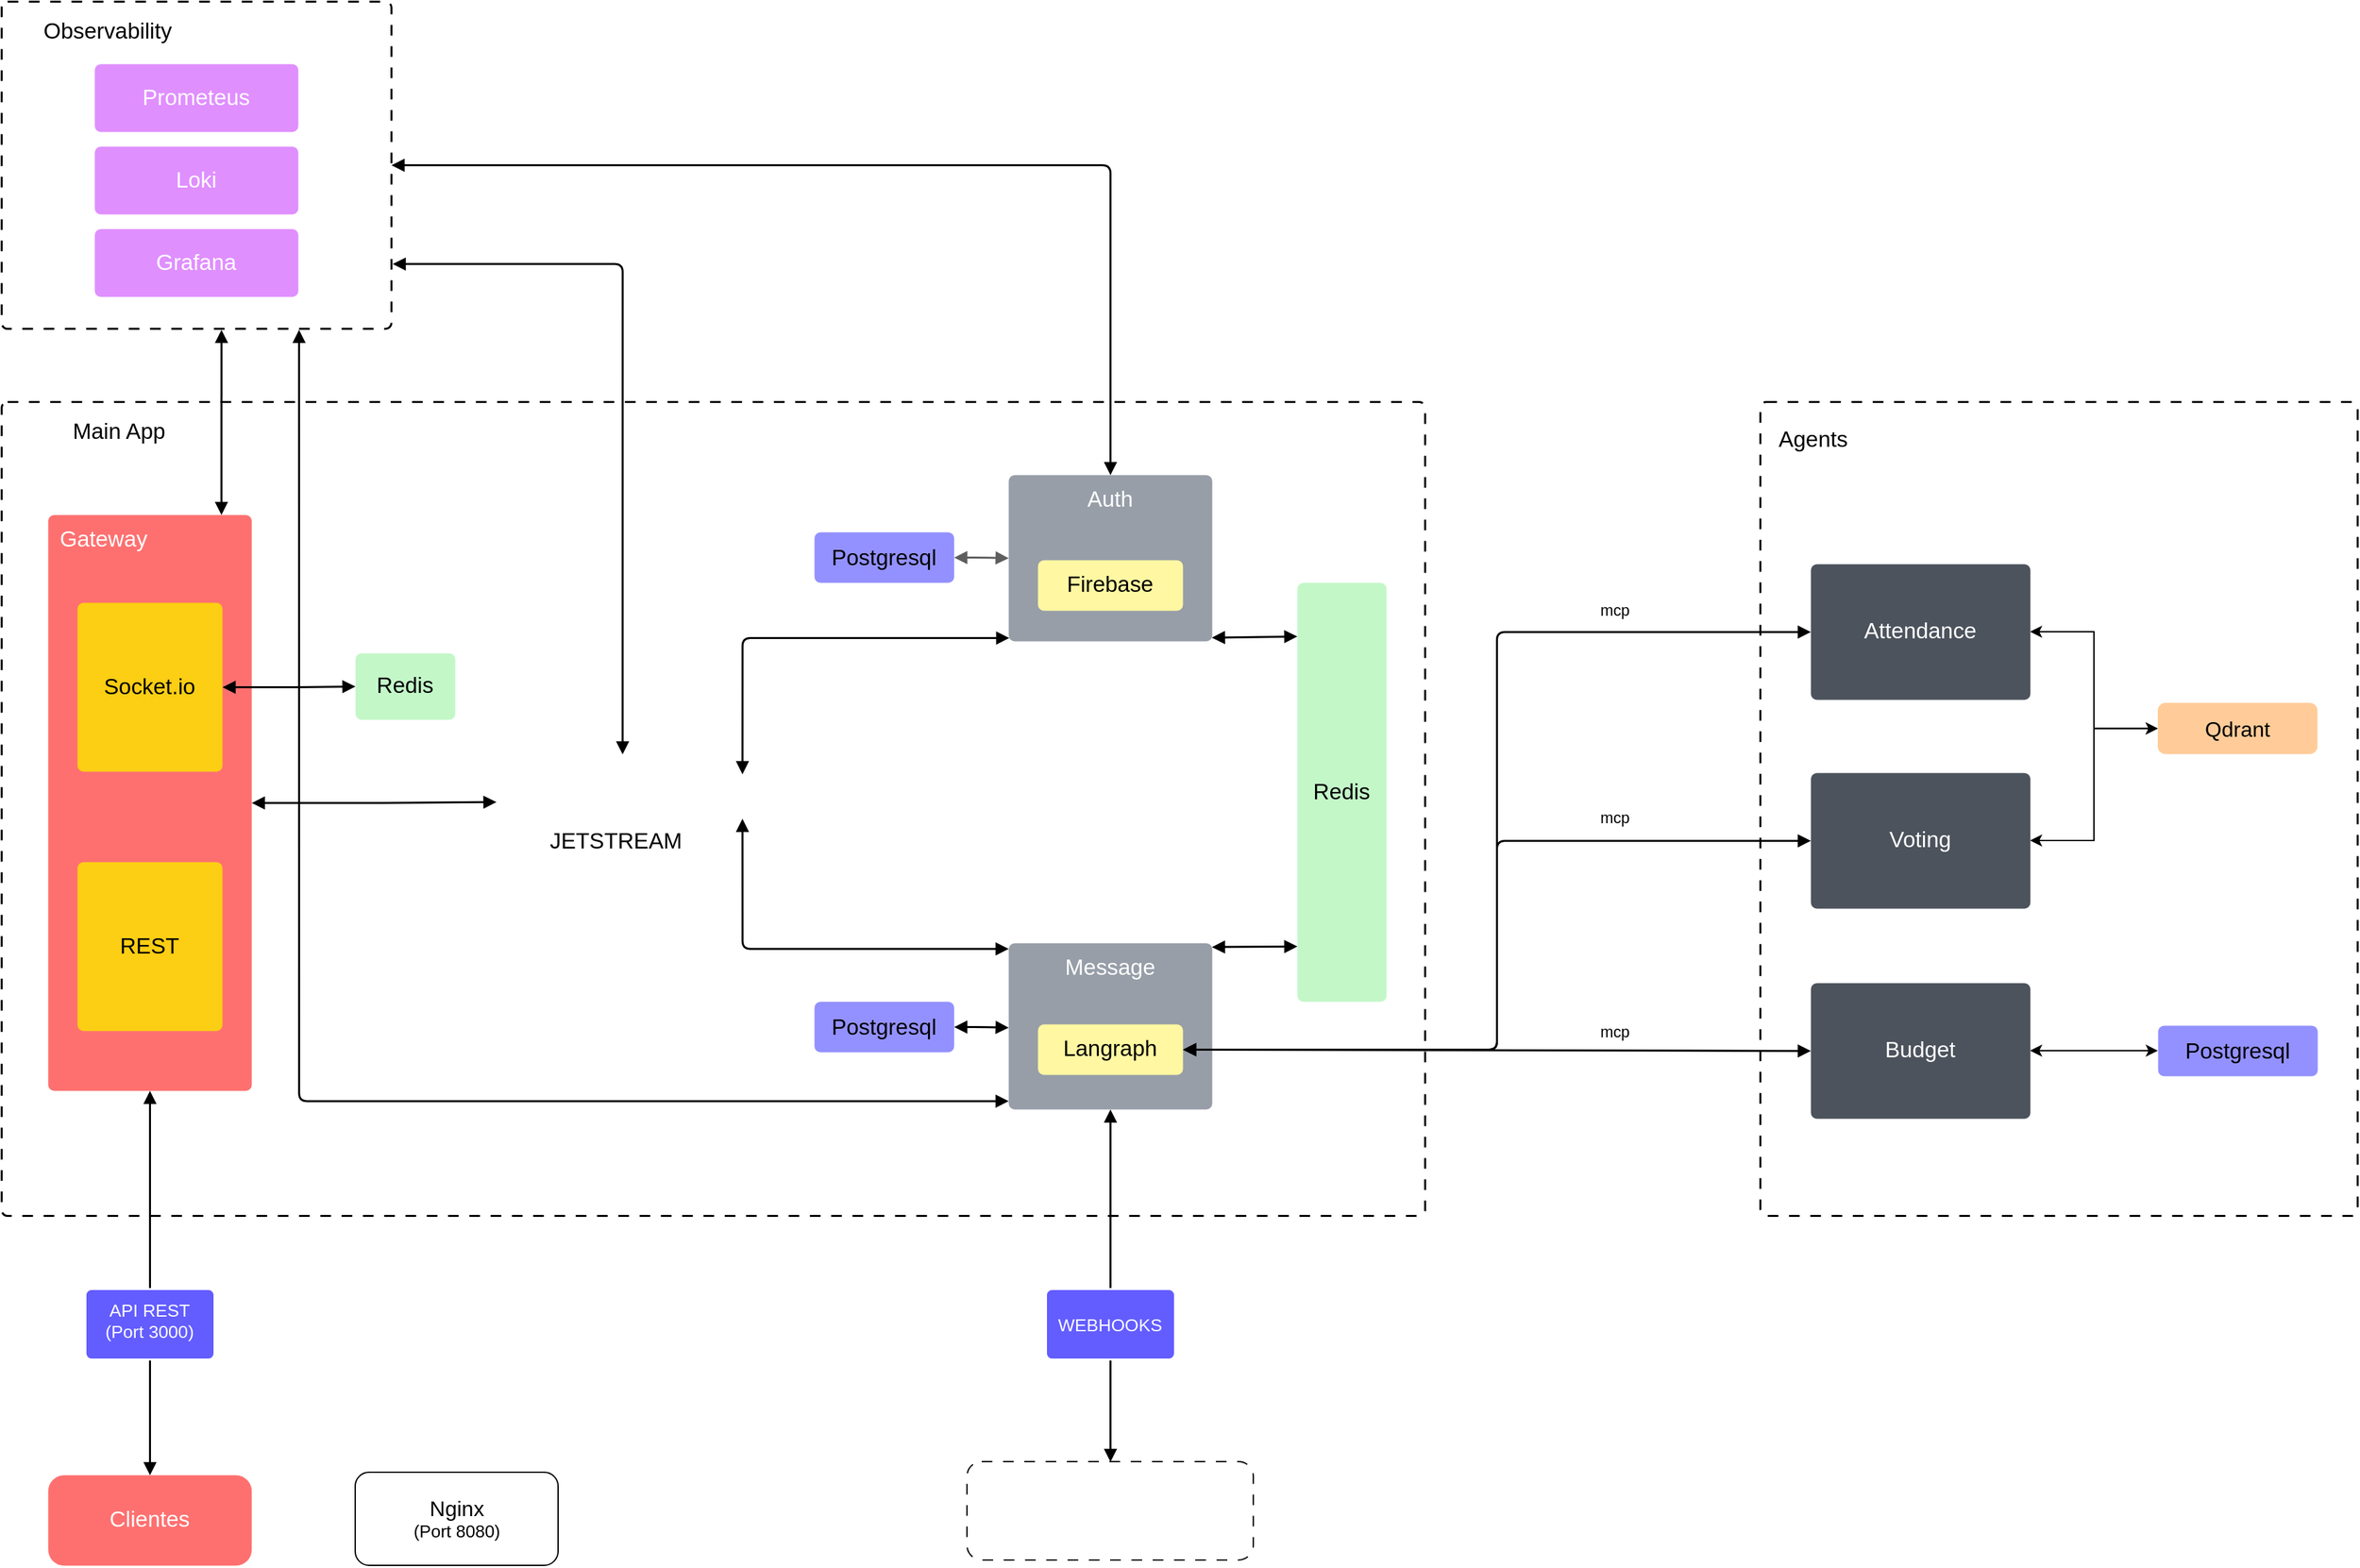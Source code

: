 <mxfile version="27.1.1">
  <diagram name="Página-1" id="Vq99Ms_KkJOUKtjacHWf">
    <mxGraphModel dx="2678" dy="2484" grid="1" gridSize="10" guides="1" tooltips="1" connect="1" arrows="1" fold="1" page="1" pageScale="1" pageWidth="827" pageHeight="1169" math="0" shadow="0">
      <root>
        <mxCell id="0" />
        <mxCell id="1" parent="0" />
        <mxCell id="NRNRq8OHyKzjC0IbYxwc-1" value="" style="rounded=1;whiteSpace=wrap;html=1;fillColor=none;dashed=1;dashPattern=8 8;" parent="1" vertex="1">
          <mxGeometry x="84.87" y="910" width="215.25" height="74" as="geometry" />
        </mxCell>
        <mxCell id="nUzkdtZB0xW63iCa-Nw7-1" value="" style="html=1;overflow=block;blockSpacing=1;whiteSpace=wrap;fontSize=13;spacing=3.8;strokeOpacity=100;fillOpacity=100;rounded=1;absoluteArcSize=1;arcSize=9;fillColor=none;dashed=1;fixDash=1;dashPattern=8 8;strokeWidth=1.5;lucidId=JnLc.ZpfNVHS;container=1;collapsible=0;strokeColor=default;fontStyle=0" parent="1" vertex="1">
          <mxGeometry x="-641" y="113" width="1070" height="612" as="geometry" />
        </mxCell>
        <mxCell id="nUzkdtZB0xW63iCa-Nw7-2" value="Main App" style="html=1;overflow=block;blockSpacing=1;whiteSpace=wrap;fontSize=16.7;fontStyle=0;align=center;spacing=0;strokeOpacity=100;rounded=1;absoluteArcSize=1;arcSize=9;fillColor=none;strokeWidth=NaN;lucidId=2wLcyC94Hy3G;strokeColor=none;" parent="nUzkdtZB0xW63iCa-Nw7-1" vertex="1">
          <mxGeometry width="177" height="45" as="geometry" />
        </mxCell>
        <mxCell id="nUzkdtZB0xW63iCa-Nw7-3" value="Clientes" style="html=1;overflow=block;blockSpacing=1;whiteSpace=wrap;fontSize=16.7;fontColor=#ffffff;fontStyle=0;align=center;spacing=9;strokeOpacity=0;fillOpacity=100;rounded=1;absoluteArcSize=1;arcSize=24;fillColor=#fe7070;strokeWidth=1.5;lucidId=RmLct_.-iw2U;strokeColor=default;" parent="1" vertex="1">
          <mxGeometry x="-606" y="920" width="153" height="68" as="geometry" />
        </mxCell>
        <mxCell id="nUzkdtZB0xW63iCa-Nw7-4" value="Gateway" style="html=1;overflow=block;blockSpacing=1;whiteSpace=wrap;fontSize=16.7;fontColor=#ffffff;fontStyle=0;align=left;spacing=9;verticalAlign=top;strokeOpacity=0;fillOpacity=100;rounded=1;absoluteArcSize=1;arcSize=9;fillColor=#fe7070;strokeWidth=1.5;lucidId=-nLctIyqQpKD;" parent="1" vertex="1">
          <mxGeometry x="-606" y="198" width="153" height="433" as="geometry" />
        </mxCell>
        <mxCell id="nUzkdtZB0xW63iCa-Nw7-5" value="" style="html=1;jettySize=18;whiteSpace=wrap;fontSize=13;strokeColor=default;strokeWidth=1.5;rounded=1;arcSize=12;edgeStyle=orthogonalEdgeStyle;startArrow=block;startFill=1;endArrow=block;endFill=1;exitX=0.5;exitY=0;exitPerimeter=0;entryX=0.5;entryY=1;entryPerimeter=0;lucidId=QoLcqt0XIGcD;fontStyle=0" parent="1" source="nUzkdtZB0xW63iCa-Nw7-3" target="nUzkdtZB0xW63iCa-Nw7-4" edge="1">
          <mxGeometry width="100" height="100" relative="1" as="geometry">
            <Array as="points" />
          </mxGeometry>
        </mxCell>
        <mxCell id="nUzkdtZB0xW63iCa-Nw7-6" value="API REST (Port 3000)" style="html=1;overflow=block;blockSpacing=1;whiteSpace=wrap;fontSize=13.3;fontColor=#ffffff;fontStyle=0;align=center;spacing=9;verticalAlign=top;strokeColor=#ffffff;strokeOpacity=100;fillOpacity=100;rounded=1;absoluteArcSize=1;arcSize=9;fillColor=#635dff;strokeWidth=1.5;lucidId=1pLclZ~fW~v9;" parent="1" vertex="1">
          <mxGeometry x="-578" y="780" width="97" height="53" as="geometry" />
        </mxCell>
        <mxCell id="nUzkdtZB0xW63iCa-Nw7-7" value="" style="html=1;jettySize=18;whiteSpace=wrap;fontSize=13;strokeColor=default;strokeWidth=1.5;rounded=1;arcSize=12;edgeStyle=orthogonalEdgeStyle;startArrow=block;startFill=1;endArrow=block;endFill=1;exitX=1;exitY=0.5;exitPerimeter=0;entryX=0;entryY=0.512;entryPerimeter=0;lucidId=1uLcdHQcy45G;fontStyle=0" parent="1" source="nUzkdtZB0xW63iCa-Nw7-4" target="nUzkdtZB0xW63iCa-Nw7-8" edge="1">
          <mxGeometry width="100" height="100" relative="1" as="geometry">
            <Array as="points" />
          </mxGeometry>
        </mxCell>
        <mxCell id="nUzkdtZB0xW63iCa-Nw7-8" value="" style="html=1;overflow=block;blockSpacing=1;whiteSpace=wrap;fontSize=13;spacing=3.8;strokeOpacity=0;fillOpacity=0;rounded=1;absoluteArcSize=1;arcSize=9;fillColor=#000000;strokeWidth=1.5;lucidId=rsLcWDJ5Ysgo;container=1;collapsible=0;fontStyle=0" parent="1" vertex="1">
          <mxGeometry x="-269" y="378" width="197" height="70" as="geometry" />
        </mxCell>
        <mxCell id="nUzkdtZB0xW63iCa-Nw7-9" value="" style="html=1;overflow=block;blockSpacing=1;whiteSpace=wrap;shape=image;fontSize=13;spacing=0;strokeColor=none;strokeOpacity=0;rounded=1;absoluteArcSize=1;arcSize=9;strokeWidth=0;image=https://images.lucid.app/images/ae4e89b2-02f5-4e97-ba42-690f64125aed/content;imageAspect=0;lucidId=~rLc3KaBmfgj;fontStyle=0" parent="nUzkdtZB0xW63iCa-Nw7-8" vertex="1">
          <mxGeometry x="8" y="13" width="179" height="46" as="geometry" />
        </mxCell>
        <mxCell id="nUzkdtZB0xW63iCa-Nw7-10" value="" style="html=1;jettySize=18;whiteSpace=wrap;fontSize=13;strokeColor=default;strokeWidth=1.5;rounded=1;arcSize=12;edgeStyle=orthogonalEdgeStyle;startArrow=block;startFill=1;endArrow=block;endFill=1;exitX=0.003;exitY=0.98;exitPerimeter=0;entryX=0.988;entryY=0.043;entryPerimeter=0;lucidId=SELcSNIdHtes;fontStyle=0" parent="1" source="nUzkdtZB0xW63iCa-Nw7-11" target="nUzkdtZB0xW63iCa-Nw7-9" edge="1">
          <mxGeometry width="100" height="100" relative="1" as="geometry">
            <Array as="points" />
          </mxGeometry>
        </mxCell>
        <mxCell id="nUzkdtZB0xW63iCa-Nw7-11" value="Auth" style="html=1;overflow=block;blockSpacing=1;whiteSpace=wrap;fontSize=16.7;fontColor=#ffffff;fontStyle=0;align=center;spacing=9;verticalAlign=top;strokeOpacity=0;fillOpacity=100;rounded=1;absoluteArcSize=1;arcSize=9;fillColor=#979ea8;strokeWidth=1.5;lucidId=zFLcMGYKQzSj;" parent="1" vertex="1">
          <mxGeometry x="116" y="168" width="153" height="125" as="geometry" />
        </mxCell>
        <mxCell id="nUzkdtZB0xW63iCa-Nw7-13" value="" style="html=1;overflow=block;blockSpacing=1;whiteSpace=wrap;shape=image;fontSize=13;spacing=0;strokeColor=none;strokeOpacity=100;rounded=1;absoluteArcSize=1;arcSize=9;strokeWidth=0;image=https://images.lucid.app/images/39a74699-c532-4a9b-a638-7d78ca7f8116/content;imageAspect=0;lucidId=dULcUWT8Teqr;fontStyle=0;clipPath=inset(16% 25.67% 39.33% 27.67%);aspect=fixed;" parent="1" vertex="1">
          <mxGeometry x="210" y="921.5" width="53.28" height="51" as="geometry" />
        </mxCell>
        <mxCell id="nUzkdtZB0xW63iCa-Nw7-14" value="" style="html=1;jettySize=18;whiteSpace=wrap;fontSize=13;strokeColor=default;strokeWidth=1.5;rounded=1;arcSize=12;edgeStyle=orthogonalEdgeStyle;startArrow=block;startFill=1;endArrow=block;endFill=1;exitX=0.5;exitY=1;exitPerimeter=0;entryX=0.5;entryY=0;lucidId=Wh5cpuIhzJHz;fontStyle=0;entryDx=0;entryDy=0;" parent="1" source="nUzkdtZB0xW63iCa-Nw7-20" target="NRNRq8OHyKzjC0IbYxwc-1" edge="1">
          <mxGeometry width="100" height="100" relative="1" as="geometry">
            <Array as="points" />
          </mxGeometry>
        </mxCell>
        <mxCell id="nUzkdtZB0xW63iCa-Nw7-15" value="WEBHOOKS" style="html=1;overflow=block;blockSpacing=1;whiteSpace=wrap;fontSize=13.3;fontColor=#ffffff;fontStyle=0;align=center;spacing=9;verticalAlign=middle;strokeColor=#ffffff;strokeOpacity=100;fillOpacity=100;rounded=1;absoluteArcSize=1;arcSize=9;fillColor=#635dff;strokeWidth=1.5;lucidId=jc5cG-lgkJSh;" parent="1" vertex="1">
          <mxGeometry x="144" y="780" width="97" height="53" as="geometry" />
        </mxCell>
        <mxCell id="nUzkdtZB0xW63iCa-Nw7-16" value="Redis " style="html=1;overflow=block;blockSpacing=1;whiteSpace=wrap;fontSize=16.7;fontStyle=0;align=center;spacing=9;strokeOpacity=0;fillOpacity=100;rounded=1;absoluteArcSize=1;arcSize=9;fillColor=#c3f7c8;strokeWidth=1.5;lucidId=3J5cHQ8043z~;" parent="1" vertex="1">
          <mxGeometry x="333" y="249" width="67" height="315" as="geometry" />
        </mxCell>
        <mxCell id="nUzkdtZB0xW63iCa-Nw7-17" value="Postgresql" style="html=1;overflow=block;blockSpacing=1;whiteSpace=wrap;fontSize=16.7;fontStyle=0;align=center;spacing=9;strokeOpacity=0;fillOpacity=100;rounded=1;absoluteArcSize=1;arcSize=9;fillColor=#9391ff;strokeWidth=1.5;lucidId=wK5c~Pdr7-m1;" parent="1" vertex="1">
          <mxGeometry x="-30" y="564" width="105" height="38" as="geometry" />
        </mxCell>
        <mxCell id="nUzkdtZB0xW63iCa-Nw7-18" value="REST" style="html=1;overflow=block;blockSpacing=1;whiteSpace=wrap;fontSize=16.7;fontStyle=0;align=center;spacing=9;strokeOpacity=0;fillOpacity=100;rounded=1;absoluteArcSize=1;arcSize=9;fillColor=#fcce14;strokeWidth=1.5;lucidId=HZ4c7lAVyPyr;" parent="1" vertex="1">
          <mxGeometry x="-584" y="459" width="109" height="127" as="geometry" />
        </mxCell>
        <mxCell id="nUzkdtZB0xW63iCa-Nw7-19" value="Socket.io" style="html=1;overflow=block;blockSpacing=1;whiteSpace=wrap;fontSize=16.7;fontStyle=0;align=center;spacing=9;verticalAlign=middle;strokeOpacity=0;fillOpacity=100;rounded=1;absoluteArcSize=1;arcSize=9;fillColor=#fcce14;strokeWidth=1.5;lucidId=x74cnt7NlLuL;" parent="1" vertex="1">
          <mxGeometry x="-584" y="264" width="109" height="127" as="geometry" />
        </mxCell>
        <mxCell id="nUzkdtZB0xW63iCa-Nw7-20" value="Message" style="html=1;overflow=block;blockSpacing=1;whiteSpace=wrap;fontSize=16.7;fontColor=#ffffff;fontStyle=0;align=center;spacing=9;verticalAlign=top;strokeOpacity=0;fillOpacity=100;rounded=1;absoluteArcSize=1;arcSize=9;fillColor=#979ea8;strokeWidth=1.5;lucidId=fALc.GhtOYFA;" parent="1" vertex="1">
          <mxGeometry x="116" y="520" width="153" height="125" as="geometry" />
        </mxCell>
        <mxCell id="nUzkdtZB0xW63iCa-Nw7-21" value="" style="html=1;jettySize=18;whiteSpace=wrap;fontSize=13;strokeColor=default;strokeWidth=1.5;rounded=1;arcSize=12;edgeStyle=orthogonalEdgeStyle;startArrow=block;startFill=1;endArrow=block;endFill=1;exitX=1;exitY=0.5;exitPerimeter=0;entryX=0;entryY=0.5;entryPerimeter=0;lucidId=5H5cJmLpe_el;fontStyle=0" parent="1" source="nUzkdtZB0xW63iCa-Nw7-19" target="nUzkdtZB0xW63iCa-Nw7-46" edge="1">
          <mxGeometry width="100" height="100" relative="1" as="geometry">
            <Array as="points" />
          </mxGeometry>
        </mxCell>
        <mxCell id="nUzkdtZB0xW63iCa-Nw7-22" value="" style="html=1;jettySize=18;whiteSpace=wrap;fontSize=13;strokeColor=default;strokeWidth=1.5;rounded=1;arcSize=12;edgeStyle=orthogonalEdgeStyle;startArrow=block;startFill=1;endArrow=block;endFill=1;exitX=1;exitY=0.5;exitPerimeter=0;entryX=0;entryY=0.508;entryPerimeter=0;lucidId=7M5cEgo.8n6S;fontStyle=0" parent="1" source="nUzkdtZB0xW63iCa-Nw7-17" target="nUzkdtZB0xW63iCa-Nw7-20" edge="1">
          <mxGeometry width="100" height="100" relative="1" as="geometry">
            <Array as="points" />
          </mxGeometry>
        </mxCell>
        <mxCell id="nUzkdtZB0xW63iCa-Nw7-23" value="Langraph" style="html=1;overflow=block;blockSpacing=1;whiteSpace=wrap;fontSize=16.7;fontStyle=0;align=center;spacing=9;verticalAlign=top;strokeOpacity=0;fillOpacity=100;rounded=1;absoluteArcSize=1;arcSize=9;fillColor=#fff7a1;strokeWidth=1.5;lucidId=Uv5cd.NyrXPX;" parent="1" vertex="1">
          <mxGeometry x="138" y="581" width="109" height="38" as="geometry" />
        </mxCell>
        <mxCell id="nUzkdtZB0xW63iCa-Nw7-24" value="" style="html=1;jettySize=18;whiteSpace=wrap;fontSize=13;strokeColor=default;strokeWidth=1.5;rounded=1;arcSize=12;edgeStyle=orthogonalEdgeStyle;startArrow=block;startFill=1;endArrow=block;endFill=1;exitX=0;exitY=0.034;exitPerimeter=0;entryX=0.988;entryY=0.77;entryPerimeter=0;lucidId=5P5c4k0kWvIT;fontStyle=0" parent="1" source="nUzkdtZB0xW63iCa-Nw7-20" target="nUzkdtZB0xW63iCa-Nw7-9" edge="1">
          <mxGeometry width="100" height="100" relative="1" as="geometry">
            <Array as="points" />
          </mxGeometry>
        </mxCell>
        <mxCell id="nUzkdtZB0xW63iCa-Nw7-26" value="Postgresql" style="html=1;overflow=block;blockSpacing=1;whiteSpace=wrap;fontSize=16.7;fontStyle=0;align=center;spacing=9;strokeOpacity=0;fillOpacity=100;rounded=1;absoluteArcSize=1;arcSize=9;fillColor=#9391ff;strokeWidth=1.5;lucidId=7Q5c18RX_lc8;" parent="1" vertex="1">
          <mxGeometry x="-30" y="211" width="105" height="38" as="geometry" />
        </mxCell>
        <mxCell id="nUzkdtZB0xW63iCa-Nw7-27" value="" style="html=1;jettySize=18;whiteSpace=wrap;fontSize=13;strokeColor=#5E5E5E;strokeWidth=1.5;rounded=1;arcSize=12;edgeStyle=orthogonalEdgeStyle;startArrow=block;startFill=1;endArrow=block;endFill=1;exitX=1;exitY=0.5;exitPerimeter=0;entryX=0;entryY=0.5;entryPerimeter=0;lucidId=c07cQfm66~gC;fontStyle=0" parent="1" source="nUzkdtZB0xW63iCa-Nw7-26" target="nUzkdtZB0xW63iCa-Nw7-11" edge="1">
          <mxGeometry width="100" height="100" relative="1" as="geometry">
            <Array as="points" />
          </mxGeometry>
        </mxCell>
        <mxCell id="nUzkdtZB0xW63iCa-Nw7-28" value="Firebase" style="html=1;overflow=block;blockSpacing=1;whiteSpace=wrap;fontSize=16.7;fontStyle=0;align=center;spacing=9;verticalAlign=top;strokeOpacity=0;fillOpacity=100;rounded=1;absoluteArcSize=1;arcSize=9;fillColor=#fff7a1;strokeWidth=1.5;lucidId=ZR5cOLYeTa5N;" parent="1" vertex="1">
          <mxGeometry x="138" y="232" width="109" height="38" as="geometry" />
        </mxCell>
        <mxCell id="nUzkdtZB0xW63iCa-Nw7-29" value="" style="html=1;overflow=block;blockSpacing=1;whiteSpace=wrap;fontSize=13;align=center;spacing=3.8;strokeOpacity=100;fillOpacity=100;rounded=1;absoluteArcSize=1;arcSize=9;fillColor=none;dashed=1;fixDash=1;dashPattern=8 8;strokeWidth=1.5;lucidId=v2LcKO9BX8t_;fontStyle=0" parent="1" vertex="1">
          <mxGeometry x="681" y="113" width="449" height="612" as="geometry" />
        </mxCell>
        <mxCell id="nUzkdtZB0xW63iCa-Nw7-30" value="Agents" style="html=1;overflow=block;blockSpacing=1;whiteSpace=wrap;fontSize=16.7;fontStyle=0;align=left;spacing=0;verticalAlign=middle;strokeOpacity=100;rounded=1;absoluteArcSize=1;arcSize=9;fillColor=none;strokeWidth=NaN;lucidId=v2Lc4-h5E1sQ;strokeColor=none;" parent="1" vertex="1">
          <mxGeometry x="695" y="115" width="132" height="53" as="geometry" />
        </mxCell>
        <mxCell id="nUzkdtZB0xW63iCa-Nw7-59" style="edgeStyle=orthogonalEdgeStyle;rounded=0;orthogonalLoop=1;jettySize=auto;html=1;exitX=1;exitY=0.5;exitDx=0;exitDy=0;entryX=0;entryY=0.5;entryDx=0;entryDy=0;startArrow=classic;startFill=1;fontStyle=0" parent="1" source="nUzkdtZB0xW63iCa-Nw7-31" target="nUzkdtZB0xW63iCa-Nw7-56" edge="1">
          <mxGeometry relative="1" as="geometry" />
        </mxCell>
        <mxCell id="nUzkdtZB0xW63iCa-Nw7-31" value="Voting" style="html=1;overflow=block;blockSpacing=1;whiteSpace=wrap;fontSize=16.7;fontColor=#ffffff;fontStyle=0;align=center;spacing=9;strokeOpacity=0;fillOpacity=100;rounded=1;absoluteArcSize=1;arcSize=9;fillColor=#4c535d;strokeWidth=1.5;lucidId=AWLcgVHqaEJb;" parent="1" vertex="1">
          <mxGeometry x="719" y="392" width="165" height="102" as="geometry" />
        </mxCell>
        <mxCell id="nUzkdtZB0xW63iCa-Nw7-55" style="edgeStyle=orthogonalEdgeStyle;rounded=0;orthogonalLoop=1;jettySize=auto;html=1;exitX=1;exitY=0.5;exitDx=0;exitDy=0;startArrow=classic;startFill=1;fontStyle=0" parent="1" source="nUzkdtZB0xW63iCa-Nw7-32" target="nUzkdtZB0xW63iCa-Nw7-54" edge="1">
          <mxGeometry relative="1" as="geometry" />
        </mxCell>
        <mxCell id="nUzkdtZB0xW63iCa-Nw7-32" value="Budget" style="html=1;overflow=block;blockSpacing=1;whiteSpace=wrap;fontSize=16.7;fontColor=#ffffff;fontStyle=0;align=center;spacing=9;strokeOpacity=0;fillOpacity=100;rounded=1;absoluteArcSize=1;arcSize=9;fillColor=#4c535d;strokeWidth=1.5;lucidId=kXLc-Uf29qqT;" parent="1" vertex="1">
          <mxGeometry x="719" y="550" width="165" height="102" as="geometry" />
        </mxCell>
        <mxCell id="nUzkdtZB0xW63iCa-Nw7-58" style="edgeStyle=orthogonalEdgeStyle;rounded=0;orthogonalLoop=1;jettySize=auto;html=1;exitX=1;exitY=0.5;exitDx=0;exitDy=0;entryX=0;entryY=0.5;entryDx=0;entryDy=0;startArrow=classic;startFill=1;fontStyle=0" parent="1" source="nUzkdtZB0xW63iCa-Nw7-33" target="nUzkdtZB0xW63iCa-Nw7-56" edge="1">
          <mxGeometry relative="1" as="geometry" />
        </mxCell>
        <mxCell id="nUzkdtZB0xW63iCa-Nw7-33" value="Attendance" style="html=1;overflow=block;blockSpacing=1;whiteSpace=wrap;fontSize=16.7;fontColor=#ffffff;fontStyle=0;align=center;spacing=9;strokeOpacity=0;fillOpacity=100;rounded=1;absoluteArcSize=1;arcSize=9;fillColor=#4c535d;strokeWidth=1.5;lucidId=NZLcRJQl1mac;" parent="1" vertex="1">
          <mxGeometry x="719" y="235" width="165" height="102" as="geometry" />
        </mxCell>
        <mxCell id="nUzkdtZB0xW63iCa-Nw7-34" value="" style="html=1;jettySize=18;whiteSpace=wrap;fontSize=13;strokeColor=default;strokeWidth=1.5;rounded=1;arcSize=12;edgeStyle=orthogonalEdgeStyle;startArrow=block;startFill=1;endArrow=block;endFill=1;exitX=1;exitY=0.5;exitPerimeter=0;entryX=0;entryY=0.5;entryPerimeter=0;lucidId=WZLcBSNOz16.;fontStyle=0" parent="1" source="nUzkdtZB0xW63iCa-Nw7-23" target="nUzkdtZB0xW63iCa-Nw7-33" edge="1">
          <mxGeometry width="100" height="100" relative="1" as="geometry">
            <Array as="points" />
          </mxGeometry>
        </mxCell>
        <mxCell id="nUzkdtZB0xW63iCa-Nw7-35" value="" style="html=1;jettySize=18;whiteSpace=wrap;fontSize=13;strokeColor=default;strokeWidth=1.5;rounded=0;startArrow=block;startFill=1;endArrow=block;endFill=1;exitX=1;exitY=0.5;exitPerimeter=0;entryX=0;entryY=0.5;entryPerimeter=0;lucidId=pXLcy~6w~MPh;fontStyle=0" parent="1" source="nUzkdtZB0xW63iCa-Nw7-23" target="nUzkdtZB0xW63iCa-Nw7-32" edge="1">
          <mxGeometry width="100" height="100" relative="1" as="geometry">
            <Array as="points" />
          </mxGeometry>
        </mxCell>
        <mxCell id="nUzkdtZB0xW63iCa-Nw7-36" value="" style="html=1;jettySize=18;whiteSpace=wrap;fontSize=13;strokeColor=default;strokeWidth=1.5;rounded=1;arcSize=12;edgeStyle=orthogonalEdgeStyle;startArrow=block;startFill=1;endArrow=block;endFill=1;exitX=1;exitY=0.5;exitPerimeter=0;entryX=0;entryY=0.5;entryPerimeter=0;lucidId=TWLcaWQ_HGru;fontStyle=0" parent="1" source="nUzkdtZB0xW63iCa-Nw7-23" target="nUzkdtZB0xW63iCa-Nw7-31" edge="1">
          <mxGeometry width="100" height="100" relative="1" as="geometry">
            <Array as="points" />
          </mxGeometry>
        </mxCell>
        <mxCell id="nUzkdtZB0xW63iCa-Nw7-37" value="mcp" style="html=1;overflow=block;blockSpacing=1;whiteSpace=wrap;fontSize=11.7;align=center;spacing=0;strokeOpacity=100;fillOpacity=100;rounded=1;absoluteArcSize=1;arcSize=9;fillColor=#ffffff;strokeWidth=1.5;strokeColor=none;lucidId=5X5cWgnG83J8;fontStyle=0" parent="1" vertex="1">
          <mxGeometry x="523" y="575" width="98" height="23" as="geometry" />
        </mxCell>
        <mxCell id="nUzkdtZB0xW63iCa-Nw7-38" value="JETSTREAM" style="html=1;overflow=block;blockSpacing=1;whiteSpace=wrap;fontSize=16.7;fontStyle=0;align=center;spacing=0;strokeOpacity=100;rounded=1;absoluteArcSize=1;arcSize=9;strokeWidth=NaN;lucidId=H77c8rObXn1.;fillColor=none;strokeColor=none;" parent="1" vertex="1">
          <mxGeometry x="-269" y="421" width="180" height="45" as="geometry" />
        </mxCell>
        <mxCell id="nUzkdtZB0xW63iCa-Nw7-39" value="mcp" style="html=1;overflow=block;blockSpacing=1;whiteSpace=wrap;fontSize=11.7;align=center;spacing=0;strokeOpacity=100;fillOpacity=100;rounded=1;absoluteArcSize=1;arcSize=9;fillColor=#ffffff;strokeWidth=1.5;strokeColor=none;lucidId=d17c8kyNsL7X;fontStyle=0" parent="1" vertex="1">
          <mxGeometry x="523" y="414" width="98" height="23" as="geometry" />
        </mxCell>
        <mxCell id="nUzkdtZB0xW63iCa-Nw7-40" value="mcp" style="html=1;overflow=block;blockSpacing=1;whiteSpace=wrap;fontSize=11.7;align=center;spacing=0;strokeOpacity=100;fillOpacity=100;rounded=1;absoluteArcSize=1;arcSize=9;fillColor=#ffffff;strokeWidth=1.5;strokeColor=none;lucidId=h17cfTDgVhFU;fontStyle=0" parent="1" vertex="1">
          <mxGeometry x="523" y="258" width="98" height="23" as="geometry" />
        </mxCell>
        <mxCell id="nUzkdtZB0xW63iCa-Nw7-41" value="" style="html=1;jettySize=18;whiteSpace=wrap;fontSize=13;strokeColor=default;strokeWidth=1.5;rounded=0;startArrow=block;startFill=1;endArrow=block;endFill=1;exitX=0.998;exitY=0.023;exitPerimeter=0;entryX=0;entryY=0.868;entryPerimeter=0;lucidId=v47c6M4VXGSf;fontStyle=0" parent="1" source="nUzkdtZB0xW63iCa-Nw7-20" target="nUzkdtZB0xW63iCa-Nw7-16" edge="1">
          <mxGeometry width="100" height="100" relative="1" as="geometry">
            <Array as="points" />
          </mxGeometry>
        </mxCell>
        <mxCell id="nUzkdtZB0xW63iCa-Nw7-42" value="" style="html=1;jettySize=18;whiteSpace=wrap;fontSize=13;strokeColor=default;strokeWidth=1.5;rounded=0;startArrow=block;startFill=1;endArrow=block;endFill=1;exitX=0.998;exitY=0.978;exitPerimeter=0;entryX=0;entryY=0.128;entryPerimeter=0;lucidId=R47cojJWgUcy;fontStyle=0" parent="1" source="nUzkdtZB0xW63iCa-Nw7-11" target="nUzkdtZB0xW63iCa-Nw7-16" edge="1">
          <mxGeometry width="100" height="100" relative="1" as="geometry">
            <Array as="points" />
          </mxGeometry>
        </mxCell>
        <mxCell id="nUzkdtZB0xW63iCa-Nw7-43" value="" style="html=1;overflow=block;blockSpacing=1;whiteSpace=wrap;fontSize=13;spacing=3.8;strokeOpacity=100;fillOpacity=100;rounded=1;absoluteArcSize=1;arcSize=9;fillColor=none;dashed=1;fixDash=1;dashPattern=8 8;strokeWidth=1.5;lucidId=GD8cBVrJHFnm;container=1;collapsible=0;strokeColor=default;fontStyle=0" parent="1" vertex="1">
          <mxGeometry x="-641" y="-188" width="293" height="246" as="geometry" />
        </mxCell>
        <mxCell id="nUzkdtZB0xW63iCa-Nw7-44" value="Observability" style="html=1;overflow=block;blockSpacing=1;whiteSpace=wrap;fontSize=16.7;fontStyle=0;align=center;spacing=0;strokeOpacity=100;rounded=1;absoluteArcSize=1;arcSize=9;fillColor=none;strokeWidth=NaN;lucidId=GD8ctpArJ5IR;shadow=0;strokeColor=none;" parent="nUzkdtZB0xW63iCa-Nw7-43" vertex="1">
          <mxGeometry width="160" height="45" as="geometry" />
        </mxCell>
        <mxCell id="nUzkdtZB0xW63iCa-Nw7-45" value="" style="html=1;jettySize=18;whiteSpace=wrap;fontSize=13;strokeColor=default;strokeWidth=1.5;rounded=0;startArrow=block;startFill=1;endArrow=block;endFill=1;exitX=0.564;exitY=1.003;exitPerimeter=0;entryX=0.851;entryY=0;entryPerimeter=0;lucidId=dK8cRq7Nppyz;fontStyle=0" parent="1" source="nUzkdtZB0xW63iCa-Nw7-43" target="nUzkdtZB0xW63iCa-Nw7-4" edge="1">
          <mxGeometry width="100" height="100" relative="1" as="geometry">
            <Array as="points" />
          </mxGeometry>
        </mxCell>
        <mxCell id="nUzkdtZB0xW63iCa-Nw7-46" value="Redis " style="html=1;overflow=block;blockSpacing=1;whiteSpace=wrap;fontSize=16.7;fontStyle=0;align=center;spacing=9;strokeOpacity=0;fillOpacity=100;rounded=1;absoluteArcSize=1;arcSize=9;fillColor=#c3f7c8;strokeWidth=1.5;lucidId=yG5ccmNxk.tc;" parent="1" vertex="1">
          <mxGeometry x="-375" y="302" width="75" height="50" as="geometry" />
        </mxCell>
        <mxCell id="nUzkdtZB0xW63iCa-Nw7-47" value="" style="group;dropTarget=0;pointerEvents=0;fontStyle=0" parent="1" vertex="1">
          <mxGeometry x="-571" y="-141" width="153" height="175" as="geometry" />
        </mxCell>
        <mxCell id="nUzkdtZB0xW63iCa-Nw7-48" value="Prometeus" style="html=1;overflow=block;blockSpacing=1;whiteSpace=wrap;fontSize=16.7;fontColor=#ffffff;fontStyle=0;align=center;spacing=9;verticalAlign=middle;strokeOpacity=0;fillOpacity=100;rounded=1;absoluteArcSize=1;arcSize=9;fillColor=#e08fff;strokeWidth=1.5;lucidId=OF8c9r.awj_1;" parent="nUzkdtZB0xW63iCa-Nw7-47" vertex="1">
          <mxGeometry width="153" height="51" as="geometry" />
        </mxCell>
        <mxCell id="nUzkdtZB0xW63iCa-Nw7-49" value="Loki" style="html=1;overflow=block;blockSpacing=1;whiteSpace=wrap;fontSize=16.7;fontColor=#ffffff;fontStyle=0;align=center;spacing=9;verticalAlign=middle;strokeOpacity=0;fillOpacity=100;rounded=1;absoluteArcSize=1;arcSize=9;fillColor=#e08fff;strokeWidth=1.5;lucidId=gG8cnoK2YAZ6;" parent="nUzkdtZB0xW63iCa-Nw7-47" vertex="1">
          <mxGeometry y="62" width="153" height="51" as="geometry" />
        </mxCell>
        <mxCell id="nUzkdtZB0xW63iCa-Nw7-50" value="Grafana" style="html=1;overflow=block;blockSpacing=1;whiteSpace=wrap;fontSize=16.7;fontColor=#ffffff;fontStyle=0;align=center;spacing=9;verticalAlign=middle;strokeOpacity=0;fillOpacity=100;rounded=1;absoluteArcSize=1;arcSize=9;fillColor=#e08fff;strokeWidth=1.5;lucidId=jG8cJkzR4r9V;" parent="nUzkdtZB0xW63iCa-Nw7-47" vertex="1">
          <mxGeometry y="124" width="153" height="51" as="geometry" />
        </mxCell>
        <mxCell id="nUzkdtZB0xW63iCa-Nw7-51" value="" style="html=1;jettySize=18;whiteSpace=wrap;fontSize=13;strokeColor=default;strokeWidth=1.5;rounded=1;arcSize=12;edgeStyle=orthogonalEdgeStyle;startArrow=block;startFill=1;endArrow=block;endFill=1;exitX=0.763;exitY=1.003;exitPerimeter=0;entryX=0;entryY=0.95;entryPerimeter=0;lucidId=rR8cPAm~teU6;fontStyle=0" parent="1" source="nUzkdtZB0xW63iCa-Nw7-43" target="nUzkdtZB0xW63iCa-Nw7-20" edge="1">
          <mxGeometry width="100" height="100" relative="1" as="geometry">
            <Array as="points" />
          </mxGeometry>
        </mxCell>
        <mxCell id="nUzkdtZB0xW63iCa-Nw7-52" value="" style="html=1;jettySize=18;whiteSpace=wrap;fontSize=13;strokeColor=default;strokeWidth=1.5;rounded=1;arcSize=12;edgeStyle=orthogonalEdgeStyle;startArrow=block;startFill=1;endArrow=block;endFill=1;exitX=1.003;exitY=0.802;exitPerimeter=0;entryX=0.481;entryY=0;entryPerimeter=0;lucidId=MR8c9_qS3FIx;fontStyle=0" parent="1" source="nUzkdtZB0xW63iCa-Nw7-43" target="nUzkdtZB0xW63iCa-Nw7-8" edge="1">
          <mxGeometry width="100" height="100" relative="1" as="geometry">
            <Array as="points" />
          </mxGeometry>
        </mxCell>
        <mxCell id="nUzkdtZB0xW63iCa-Nw7-53" value="" style="html=1;jettySize=18;whiteSpace=wrap;fontSize=13;strokeColor=default;strokeWidth=1.5;rounded=1;arcSize=12;edgeStyle=orthogonalEdgeStyle;startArrow=block;startFill=1;endArrow=block;endFill=1;exitX=1;exitY=0.5;exitPerimeter=0;entryX=0.5;entryY=0;entryPerimeter=0;lucidId=ST8caBiYOR_1;fontStyle=0" parent="1" source="nUzkdtZB0xW63iCa-Nw7-43" target="nUzkdtZB0xW63iCa-Nw7-11" edge="1">
          <mxGeometry width="100" height="100" relative="1" as="geometry">
            <Array as="points" />
          </mxGeometry>
        </mxCell>
        <mxCell id="nUzkdtZB0xW63iCa-Nw7-54" value="Postgresql" style="html=1;overflow=block;blockSpacing=1;whiteSpace=wrap;fontSize=16.7;fontStyle=0;align=center;spacing=9;strokeOpacity=0;fillOpacity=100;rounded=1;absoluteArcSize=1;arcSize=9;fillColor=#9391ff;strokeWidth=1.5;lucidId=wK5c~Pdr7-m1;strokeColor=none;" parent="1" vertex="1">
          <mxGeometry x="980" y="582" width="120" height="38" as="geometry" />
        </mxCell>
        <mxCell id="nUzkdtZB0xW63iCa-Nw7-56" value="Qdrant" style="rounded=1;whiteSpace=wrap;html=1;fontSize=16;fillColor=#ffcc99;strokeColor=none;fontStyle=0" parent="1" vertex="1">
          <mxGeometry x="980" y="339.5" width="120" height="38.5" as="geometry" />
        </mxCell>
        <mxCell id="nUzkdtZB0xW63iCa-Nw7-60" value="&lt;font style=&quot;font-size: 16px;&quot;&gt;Nginx&lt;/font&gt;&lt;div&gt;&lt;div&gt;(Port 8080)&lt;/div&gt;&lt;/div&gt;" style="rounded=1;whiteSpace=wrap;html=1;fontSize=13;fontStyle=0;" parent="1" vertex="1">
          <mxGeometry x="-375" y="918" width="152.5" height="70" as="geometry" />
        </mxCell>
        <mxCell id="NRNRq8OHyKzjC0IbYxwc-2" value="" style="shape=image;verticalLabelPosition=bottom;labelBackgroundColor=default;verticalAlign=top;aspect=fixed;imageAspect=0;image=https://upload.wikimedia.org/wikipedia/commons/thumb/8/82/Telegram_logo.svg/2048px-Telegram_logo.svg.png;" parent="1" vertex="1">
          <mxGeometry x="130" y="925.25" width="43.5" height="43.5" as="geometry" />
        </mxCell>
      </root>
    </mxGraphModel>
  </diagram>
</mxfile>
